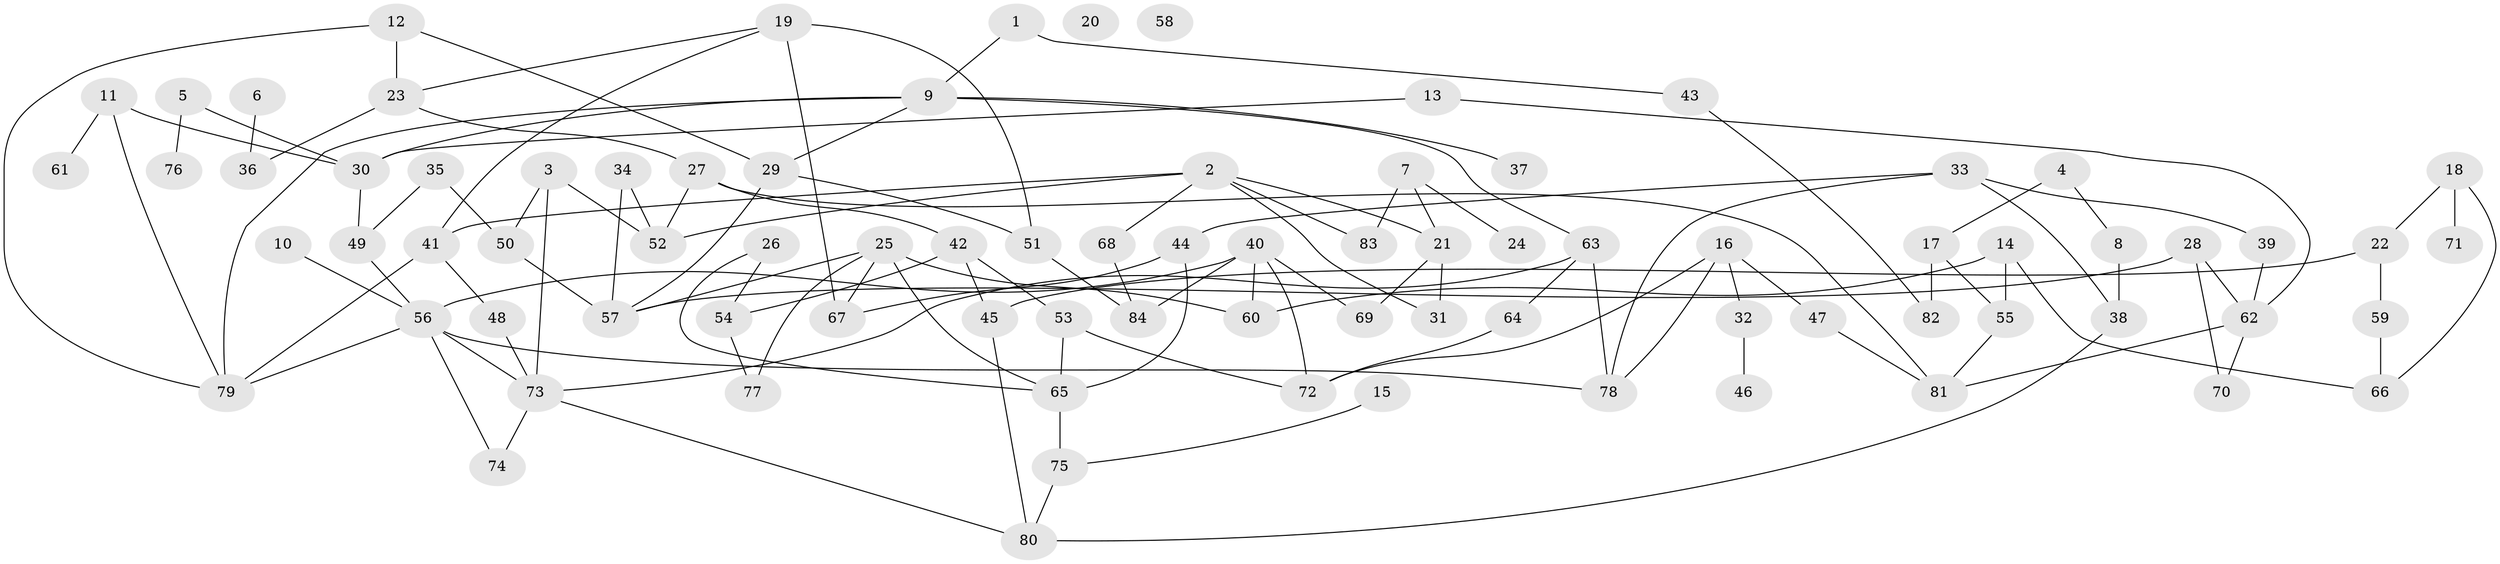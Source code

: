 // coarse degree distribution, {6: 0.11320754716981132, 7: 0.018867924528301886, 3: 0.1509433962264151, 1: 0.1509433962264151, 2: 0.18867924528301888, 5: 0.20754716981132076, 4: 0.1320754716981132, 0: 0.03773584905660377}
// Generated by graph-tools (version 1.1) at 2025/41/03/06/25 10:41:24]
// undirected, 84 vertices, 123 edges
graph export_dot {
graph [start="1"]
  node [color=gray90,style=filled];
  1;
  2;
  3;
  4;
  5;
  6;
  7;
  8;
  9;
  10;
  11;
  12;
  13;
  14;
  15;
  16;
  17;
  18;
  19;
  20;
  21;
  22;
  23;
  24;
  25;
  26;
  27;
  28;
  29;
  30;
  31;
  32;
  33;
  34;
  35;
  36;
  37;
  38;
  39;
  40;
  41;
  42;
  43;
  44;
  45;
  46;
  47;
  48;
  49;
  50;
  51;
  52;
  53;
  54;
  55;
  56;
  57;
  58;
  59;
  60;
  61;
  62;
  63;
  64;
  65;
  66;
  67;
  68;
  69;
  70;
  71;
  72;
  73;
  74;
  75;
  76;
  77;
  78;
  79;
  80;
  81;
  82;
  83;
  84;
  1 -- 9;
  1 -- 43;
  2 -- 21;
  2 -- 31;
  2 -- 41;
  2 -- 52;
  2 -- 68;
  2 -- 83;
  3 -- 50;
  3 -- 52;
  3 -- 73;
  4 -- 8;
  4 -- 17;
  5 -- 30;
  5 -- 76;
  6 -- 36;
  7 -- 21;
  7 -- 24;
  7 -- 83;
  8 -- 38;
  9 -- 29;
  9 -- 30;
  9 -- 37;
  9 -- 63;
  9 -- 79;
  10 -- 56;
  11 -- 30;
  11 -- 61;
  11 -- 79;
  12 -- 23;
  12 -- 29;
  12 -- 79;
  13 -- 30;
  13 -- 62;
  14 -- 55;
  14 -- 60;
  14 -- 66;
  15 -- 75;
  16 -- 32;
  16 -- 47;
  16 -- 72;
  16 -- 78;
  17 -- 55;
  17 -- 82;
  18 -- 22;
  18 -- 66;
  18 -- 71;
  19 -- 23;
  19 -- 41;
  19 -- 51;
  19 -- 67;
  21 -- 31;
  21 -- 69;
  22 -- 45;
  22 -- 59;
  23 -- 27;
  23 -- 36;
  25 -- 57;
  25 -- 60;
  25 -- 65;
  25 -- 67;
  25 -- 77;
  26 -- 54;
  26 -- 65;
  27 -- 42;
  27 -- 52;
  27 -- 81;
  28 -- 57;
  28 -- 62;
  28 -- 70;
  29 -- 51;
  29 -- 57;
  30 -- 49;
  32 -- 46;
  33 -- 38;
  33 -- 39;
  33 -- 44;
  33 -- 78;
  34 -- 52;
  34 -- 57;
  35 -- 49;
  35 -- 50;
  38 -- 80;
  39 -- 62;
  40 -- 56;
  40 -- 60;
  40 -- 69;
  40 -- 72;
  40 -- 84;
  41 -- 48;
  41 -- 79;
  42 -- 45;
  42 -- 53;
  42 -- 54;
  43 -- 82;
  44 -- 65;
  44 -- 67;
  45 -- 80;
  47 -- 81;
  48 -- 73;
  49 -- 56;
  50 -- 57;
  51 -- 84;
  53 -- 65;
  53 -- 72;
  54 -- 77;
  55 -- 81;
  56 -- 73;
  56 -- 74;
  56 -- 78;
  56 -- 79;
  59 -- 66;
  62 -- 70;
  62 -- 81;
  63 -- 64;
  63 -- 73;
  63 -- 78;
  64 -- 72;
  65 -- 75;
  68 -- 84;
  73 -- 74;
  73 -- 80;
  75 -- 80;
}
